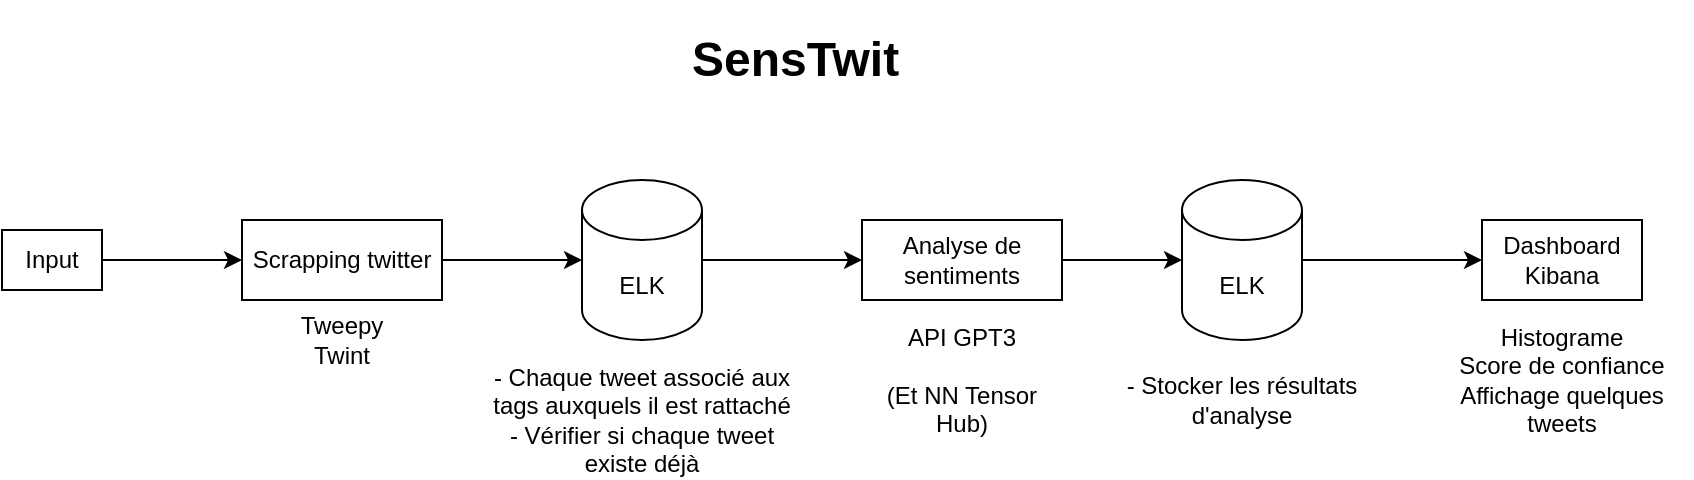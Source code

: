 <mxfile version="13.9.7" type="github">
  <diagram id="aA-QaOl3buLaw9nU_oUb" name="Page-1">
    <mxGraphModel dx="1965" dy="635" grid="1" gridSize="10" guides="1" tooltips="1" connect="1" arrows="1" fold="1" page="1" pageScale="1" pageWidth="827" pageHeight="1169" math="0" shadow="0">
      <root>
        <mxCell id="0" />
        <mxCell id="1" parent="0" />
        <mxCell id="_7fg3Liive27QqCO996e-14" style="edgeStyle=orthogonalEdgeStyle;rounded=0;orthogonalLoop=1;jettySize=auto;html=1;exitX=1;exitY=0.5;exitDx=0;exitDy=0;exitPerimeter=0;entryX=0;entryY=0.5;entryDx=0;entryDy=0;" edge="1" parent="1" source="_7fg3Liive27QqCO996e-1" target="_7fg3Liive27QqCO996e-13">
          <mxGeometry relative="1" as="geometry" />
        </mxCell>
        <mxCell id="_7fg3Liive27QqCO996e-1" value="ELK" style="shape=cylinder3;whiteSpace=wrap;html=1;boundedLbl=1;backgroundOutline=1;size=15;" vertex="1" parent="1">
          <mxGeometry x="230" y="320" width="60" height="80" as="geometry" />
        </mxCell>
        <mxCell id="_7fg3Liive27QqCO996e-2" value="- Chaque tweet associé aux tags auxquels il est rattaché&lt;br&gt;- Vérifier si chaque tweet existe déjà" style="text;html=1;strokeColor=none;fillColor=none;align=center;verticalAlign=middle;whiteSpace=wrap;rounded=0;" vertex="1" parent="1">
          <mxGeometry x="180" y="430" width="160" height="20" as="geometry" />
        </mxCell>
        <mxCell id="_7fg3Liive27QqCO996e-11" style="edgeStyle=orthogonalEdgeStyle;rounded=0;orthogonalLoop=1;jettySize=auto;html=1;exitX=1;exitY=0.5;exitDx=0;exitDy=0;entryX=0;entryY=0.5;entryDx=0;entryDy=0;" edge="1" parent="1" source="_7fg3Liive27QqCO996e-5" target="_7fg3Liive27QqCO996e-9">
          <mxGeometry relative="1" as="geometry" />
        </mxCell>
        <mxCell id="_7fg3Liive27QqCO996e-5" value="Input" style="rounded=0;whiteSpace=wrap;html=1;" vertex="1" parent="1">
          <mxGeometry x="-60" y="345" width="50" height="30" as="geometry" />
        </mxCell>
        <mxCell id="_7fg3Liive27QqCO996e-12" style="edgeStyle=orthogonalEdgeStyle;rounded=0;orthogonalLoop=1;jettySize=auto;html=1;" edge="1" parent="1" source="_7fg3Liive27QqCO996e-9" target="_7fg3Liive27QqCO996e-1">
          <mxGeometry relative="1" as="geometry" />
        </mxCell>
        <mxCell id="_7fg3Liive27QqCO996e-9" value="Scrapping twitter" style="rounded=0;whiteSpace=wrap;html=1;" vertex="1" parent="1">
          <mxGeometry x="60" y="340" width="100" height="40" as="geometry" />
        </mxCell>
        <mxCell id="_7fg3Liive27QqCO996e-16" style="edgeStyle=orthogonalEdgeStyle;rounded=0;orthogonalLoop=1;jettySize=auto;html=1;" edge="1" parent="1" source="_7fg3Liive27QqCO996e-13" target="_7fg3Liive27QqCO996e-15">
          <mxGeometry relative="1" as="geometry" />
        </mxCell>
        <mxCell id="_7fg3Liive27QqCO996e-13" value="Analyse de sentiments" style="rounded=0;whiteSpace=wrap;html=1;" vertex="1" parent="1">
          <mxGeometry x="370" y="340" width="100" height="40" as="geometry" />
        </mxCell>
        <mxCell id="_7fg3Liive27QqCO996e-19" style="edgeStyle=orthogonalEdgeStyle;rounded=0;orthogonalLoop=1;jettySize=auto;html=1;exitX=1;exitY=0.5;exitDx=0;exitDy=0;exitPerimeter=0;entryX=0;entryY=0.5;entryDx=0;entryDy=0;" edge="1" parent="1" source="_7fg3Liive27QqCO996e-15" target="_7fg3Liive27QqCO996e-18">
          <mxGeometry relative="1" as="geometry" />
        </mxCell>
        <mxCell id="_7fg3Liive27QqCO996e-15" value="ELK" style="shape=cylinder3;whiteSpace=wrap;html=1;boundedLbl=1;backgroundOutline=1;size=15;" vertex="1" parent="1">
          <mxGeometry x="530" y="320" width="60" height="80" as="geometry" />
        </mxCell>
        <mxCell id="_7fg3Liive27QqCO996e-17" value="- Stocker les résultats d&#39;analyse" style="text;html=1;strokeColor=none;fillColor=none;align=center;verticalAlign=middle;whiteSpace=wrap;rounded=0;" vertex="1" parent="1">
          <mxGeometry x="480" y="420" width="160" height="20" as="geometry" />
        </mxCell>
        <mxCell id="_7fg3Liive27QqCO996e-18" value="Dashboard Kibana" style="rounded=0;whiteSpace=wrap;html=1;" vertex="1" parent="1">
          <mxGeometry x="680" y="340" width="80" height="40" as="geometry" />
        </mxCell>
        <mxCell id="_7fg3Liive27QqCO996e-22" value="Tweepy&lt;br&gt;Twint" style="text;html=1;strokeColor=none;fillColor=none;align=center;verticalAlign=middle;whiteSpace=wrap;rounded=0;" vertex="1" parent="1">
          <mxGeometry x="70" y="390" width="80" height="20" as="geometry" />
        </mxCell>
        <mxCell id="_7fg3Liive27QqCO996e-24" value="API GPT3&lt;br&gt;&lt;br&gt;(Et NN Tensor Hub)" style="text;html=1;strokeColor=none;fillColor=none;align=center;verticalAlign=middle;whiteSpace=wrap;rounded=0;" vertex="1" parent="1">
          <mxGeometry x="380" y="410" width="80" height="20" as="geometry" />
        </mxCell>
        <mxCell id="_7fg3Liive27QqCO996e-25" value="Histograme&lt;br&gt;Score de confiance&lt;br&gt;Affichage quelques tweets" style="text;html=1;strokeColor=none;fillColor=none;align=center;verticalAlign=middle;whiteSpace=wrap;rounded=0;" vertex="1" parent="1">
          <mxGeometry x="655" y="410" width="130" height="20" as="geometry" />
        </mxCell>
        <mxCell id="_7fg3Liive27QqCO996e-26" value="&lt;h1&gt;SensTwit&lt;/h1&gt;&lt;p&gt;&lt;br&gt;&lt;/p&gt;" style="text;html=1;strokeColor=none;fillColor=none;spacing=5;spacingTop=-20;whiteSpace=wrap;overflow=hidden;rounded=0;" vertex="1" parent="1">
          <mxGeometry x="280" y="240" width="116" height="40" as="geometry" />
        </mxCell>
      </root>
    </mxGraphModel>
  </diagram>
</mxfile>
